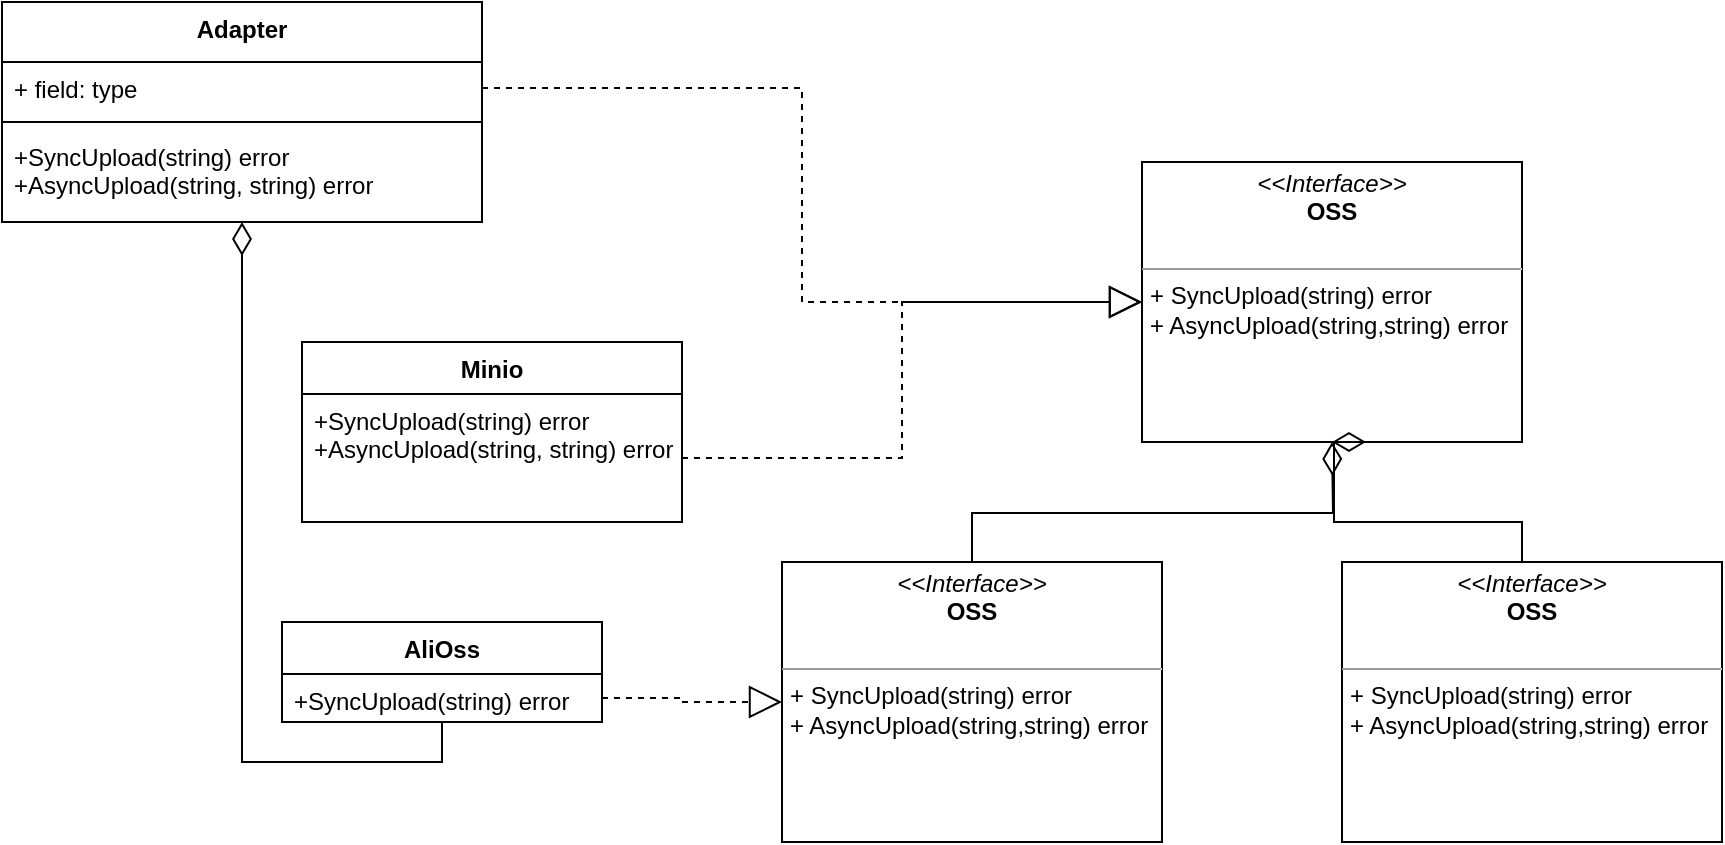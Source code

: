 <mxfile version="21.2.7" type="device">
  <diagram id="Mdr9PD0-K_zhv9AR7Q6I" name="第 1 页">
    <mxGraphModel dx="1434" dy="854" grid="1" gridSize="10" guides="1" tooltips="1" connect="1" arrows="1" fold="1" page="1" pageScale="1" pageWidth="827" pageHeight="1169" math="0" shadow="0">
      <root>
        <mxCell id="0" />
        <mxCell id="1" parent="0" />
        <mxCell id="6B_QpVYjzTcGDpXKCOqe-1" value="&lt;p style=&quot;margin:0px;margin-top:4px;text-align:center;&quot;&gt;&lt;i&gt;&amp;lt;&amp;lt;Interface&amp;gt;&amp;gt;&lt;/i&gt;&lt;br&gt;&lt;b&gt;OSS&lt;/b&gt;&lt;/p&gt;&lt;p style=&quot;margin:0px;margin-left:4px;&quot;&gt;&lt;br&gt;&lt;/p&gt;&lt;hr size=&quot;1&quot;&gt;&lt;p style=&quot;margin:0px;margin-left:4px;&quot;&gt;+ SyncUpload(string) error&lt;/p&gt;&lt;p style=&quot;margin:0px;margin-left:4px;&quot;&gt;+ AsyncUpload(string,string) error&lt;/p&gt;" style="verticalAlign=top;align=left;overflow=fill;fontSize=12;fontFamily=Helvetica;html=1;whiteSpace=wrap;" vertex="1" parent="1">
          <mxGeometry x="660" y="110" width="190" height="140" as="geometry" />
        </mxCell>
        <mxCell id="6B_QpVYjzTcGDpXKCOqe-4" style="edgeStyle=orthogonalEdgeStyle;rounded=0;orthogonalLoop=1;jettySize=auto;html=1;exitX=0.5;exitY=0;exitDx=0;exitDy=0;endArrow=diamondThin;endFill=0;endSize=14;" edge="1" parent="1" source="6B_QpVYjzTcGDpXKCOqe-2">
          <mxGeometry relative="1" as="geometry">
            <mxPoint x="575" y="295" as="sourcePoint" />
            <mxPoint x="755" y="250" as="targetPoint" />
          </mxGeometry>
        </mxCell>
        <mxCell id="6B_QpVYjzTcGDpXKCOqe-2" value="&lt;p style=&quot;margin:0px;margin-top:4px;text-align:center;&quot;&gt;&lt;i&gt;&amp;lt;&amp;lt;Interface&amp;gt;&amp;gt;&lt;/i&gt;&lt;br&gt;&lt;b&gt;OSS&lt;/b&gt;&lt;/p&gt;&lt;p style=&quot;margin:0px;margin-left:4px;&quot;&gt;&lt;br&gt;&lt;/p&gt;&lt;hr size=&quot;1&quot;&gt;&lt;p style=&quot;margin:0px;margin-left:4px;&quot;&gt;+ SyncUpload(string) error&lt;/p&gt;&lt;p style=&quot;margin:0px;margin-left:4px;&quot;&gt;+ AsyncUpload(string,string) error&lt;/p&gt;" style="verticalAlign=top;align=left;overflow=fill;fontSize=12;fontFamily=Helvetica;html=1;whiteSpace=wrap;" vertex="1" parent="1">
          <mxGeometry x="480" y="310" width="190" height="140" as="geometry" />
        </mxCell>
        <mxCell id="6B_QpVYjzTcGDpXKCOqe-5" style="edgeStyle=orthogonalEdgeStyle;rounded=0;orthogonalLoop=1;jettySize=auto;html=1;exitX=0.5;exitY=0;exitDx=0;exitDy=0;endArrow=diamondThin;endFill=0;endSize=14;" edge="1" parent="1">
          <mxGeometry relative="1" as="geometry">
            <mxPoint x="755" y="250" as="targetPoint" />
            <mxPoint x="850" y="310" as="sourcePoint" />
            <Array as="points">
              <mxPoint x="850" y="290" />
              <mxPoint x="756" y="290" />
            </Array>
          </mxGeometry>
        </mxCell>
        <mxCell id="6B_QpVYjzTcGDpXKCOqe-3" value="&lt;p style=&quot;margin:0px;margin-top:4px;text-align:center;&quot;&gt;&lt;i&gt;&amp;lt;&amp;lt;Interface&amp;gt;&amp;gt;&lt;/i&gt;&lt;br&gt;&lt;b&gt;OSS&lt;/b&gt;&lt;/p&gt;&lt;p style=&quot;margin:0px;margin-left:4px;&quot;&gt;&lt;br&gt;&lt;/p&gt;&lt;hr size=&quot;1&quot;&gt;&lt;p style=&quot;margin:0px;margin-left:4px;&quot;&gt;+ SyncUpload(string) error&lt;/p&gt;&lt;p style=&quot;margin:0px;margin-left:4px;&quot;&gt;+ AsyncUpload(string,string) error&lt;/p&gt;" style="verticalAlign=top;align=left;overflow=fill;fontSize=12;fontFamily=Helvetica;html=1;whiteSpace=wrap;" vertex="1" parent="1">
          <mxGeometry x="760" y="310" width="190" height="140" as="geometry" />
        </mxCell>
        <mxCell id="6B_QpVYjzTcGDpXKCOqe-6" value="AliOss" style="swimlane;fontStyle=1;align=center;verticalAlign=top;childLayout=stackLayout;horizontal=1;startSize=26;horizontalStack=0;resizeParent=1;resizeParentMax=0;resizeLast=0;collapsible=1;marginBottom=0;whiteSpace=wrap;html=1;" vertex="1" parent="1">
          <mxGeometry x="230" y="340" width="160" height="50" as="geometry" />
        </mxCell>
        <mxCell id="6B_QpVYjzTcGDpXKCOqe-9" value="+SyncUpload(string) error" style="text;strokeColor=none;fillColor=none;align=left;verticalAlign=top;spacingLeft=4;spacingRight=4;overflow=hidden;rotatable=0;points=[[0,0.5,0,0,0],[0.5,1,0,0,0],[1,0.5,0,0,0]];portConstraint=eastwest;whiteSpace=wrap;html=1;" vertex="1" parent="6B_QpVYjzTcGDpXKCOqe-6">
          <mxGeometry y="26" width="160" height="24" as="geometry" />
        </mxCell>
        <mxCell id="6B_QpVYjzTcGDpXKCOqe-10" value="Minio" style="swimlane;fontStyle=1;align=center;verticalAlign=top;childLayout=stackLayout;horizontal=1;startSize=26;horizontalStack=0;resizeParent=1;resizeParentMax=0;resizeLast=0;collapsible=1;marginBottom=0;whiteSpace=wrap;html=1;" vertex="1" parent="1">
          <mxGeometry x="240" y="200" width="190" height="90" as="geometry" />
        </mxCell>
        <mxCell id="6B_QpVYjzTcGDpXKCOqe-11" value="+SyncUpload(string) error&lt;br&gt;+AsyncUpload(string, string) error" style="text;strokeColor=none;fillColor=none;align=left;verticalAlign=top;spacingLeft=4;spacingRight=4;overflow=hidden;rotatable=0;points=[[0,0.5],[1,0.5]];portConstraint=eastwest;whiteSpace=wrap;html=1;" vertex="1" parent="6B_QpVYjzTcGDpXKCOqe-10">
          <mxGeometry y="26" width="190" height="64" as="geometry" />
        </mxCell>
        <mxCell id="6B_QpVYjzTcGDpXKCOqe-12" style="edgeStyle=orthogonalEdgeStyle;rounded=0;orthogonalLoop=1;jettySize=auto;html=1;exitX=1;exitY=0.5;exitDx=0;exitDy=0;entryX=0;entryY=0.5;entryDx=0;entryDy=0;endArrow=block;endFill=0;dashed=1;endSize=14;" edge="1" parent="1" source="6B_QpVYjzTcGDpXKCOqe-11" target="6B_QpVYjzTcGDpXKCOqe-1">
          <mxGeometry relative="1" as="geometry" />
        </mxCell>
        <mxCell id="6B_QpVYjzTcGDpXKCOqe-15" style="edgeStyle=orthogonalEdgeStyle;rounded=0;orthogonalLoop=1;jettySize=auto;html=1;exitX=1;exitY=0.5;exitDx=0;exitDy=0;entryX=0;entryY=0.5;entryDx=0;entryDy=0;endArrow=block;endFill=0;dashed=1;endSize=14;" edge="1" parent="1" source="6B_QpVYjzTcGDpXKCOqe-9" target="6B_QpVYjzTcGDpXKCOqe-2">
          <mxGeometry relative="1" as="geometry" />
        </mxCell>
        <mxCell id="6B_QpVYjzTcGDpXKCOqe-18" value="Adapter" style="swimlane;fontStyle=1;align=center;verticalAlign=top;childLayout=stackLayout;horizontal=1;startSize=30;horizontalStack=0;resizeParent=1;resizeParentMax=0;resizeLast=0;collapsible=1;marginBottom=0;whiteSpace=wrap;html=1;" vertex="1" parent="1">
          <mxGeometry x="90" y="30" width="240" height="110" as="geometry" />
        </mxCell>
        <mxCell id="6B_QpVYjzTcGDpXKCOqe-19" value="+ field: type" style="text;strokeColor=none;fillColor=none;align=left;verticalAlign=top;spacingLeft=4;spacingRight=4;overflow=hidden;rotatable=0;points=[[0,0.5],[1,0.5]];portConstraint=eastwest;whiteSpace=wrap;html=1;" vertex="1" parent="6B_QpVYjzTcGDpXKCOqe-18">
          <mxGeometry y="30" width="240" height="26" as="geometry" />
        </mxCell>
        <mxCell id="6B_QpVYjzTcGDpXKCOqe-20" value="" style="line;strokeWidth=1;fillColor=none;align=left;verticalAlign=middle;spacingTop=-1;spacingLeft=3;spacingRight=3;rotatable=0;labelPosition=right;points=[];portConstraint=eastwest;strokeColor=inherit;" vertex="1" parent="6B_QpVYjzTcGDpXKCOqe-18">
          <mxGeometry y="56" width="240" height="8" as="geometry" />
        </mxCell>
        <mxCell id="6B_QpVYjzTcGDpXKCOqe-21" value="+SyncUpload(string) error&lt;br style=&quot;border-color: var(--border-color);&quot;&gt;+AsyncUpload(string, string) error" style="text;strokeColor=none;fillColor=none;align=left;verticalAlign=top;spacingLeft=4;spacingRight=4;overflow=hidden;rotatable=0;points=[[0,0.5],[1,0.5]];portConstraint=eastwest;whiteSpace=wrap;html=1;" vertex="1" parent="6B_QpVYjzTcGDpXKCOqe-18">
          <mxGeometry y="64" width="240" height="46" as="geometry" />
        </mxCell>
        <mxCell id="6B_QpVYjzTcGDpXKCOqe-22" style="edgeStyle=orthogonalEdgeStyle;rounded=0;orthogonalLoop=1;jettySize=auto;html=1;exitX=0.5;exitY=1;exitDx=0;exitDy=0;exitPerimeter=0;endArrow=diamondThin;endFill=0;endSize=14;" edge="1" parent="1" source="6B_QpVYjzTcGDpXKCOqe-9" target="6B_QpVYjzTcGDpXKCOqe-18">
          <mxGeometry relative="1" as="geometry" />
        </mxCell>
        <mxCell id="6B_QpVYjzTcGDpXKCOqe-23" style="edgeStyle=orthogonalEdgeStyle;rounded=0;orthogonalLoop=1;jettySize=auto;html=1;exitX=1;exitY=0.5;exitDx=0;exitDy=0;entryX=0;entryY=0.5;entryDx=0;entryDy=0;endArrow=block;endFill=0;dashed=1;endSize=14;" edge="1" parent="1" source="6B_QpVYjzTcGDpXKCOqe-19" target="6B_QpVYjzTcGDpXKCOqe-1">
          <mxGeometry relative="1" as="geometry" />
        </mxCell>
      </root>
    </mxGraphModel>
  </diagram>
</mxfile>
